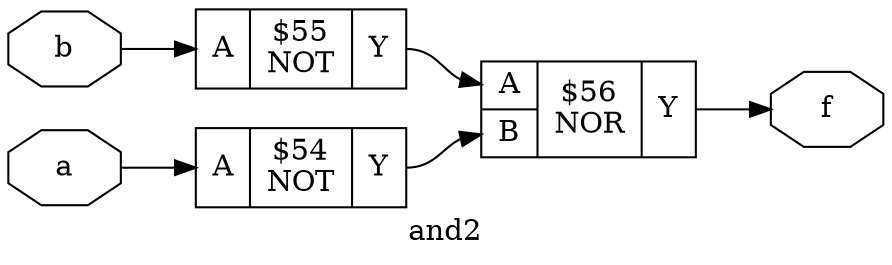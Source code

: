digraph "and2" {
label="and2";
rankdir="LR";
remincross=true;
n2 [ shape=octagon, label="f", color="black", fontcolor="black" ];
n3 [ shape=octagon, label="a", color="black", fontcolor="black" ];
n4 [ shape=octagon, label="b", color="black", fontcolor="black" ];
c9 [ shape=record, label="{{<p7> A}|$54\nNOT|{<p8> Y}}" ];
c10 [ shape=record, label="{{<p7> A}|$55\nNOT|{<p8> Y}}" ];
c12 [ shape=record, label="{{<p7> A|<p11> B}|$56\nNOR|{<p8> Y}}" ];
c12:p8:e -> n2:w [color="black", label=""];
n3:e -> c9:p7:w [color="black", label=""];
n4:e -> c10:p7:w [color="black", label=""];
c9:p8:e -> c12:p11:w [color="black", label=""];
c10:p8:e -> c12:p7:w [color="black", label=""];
}
